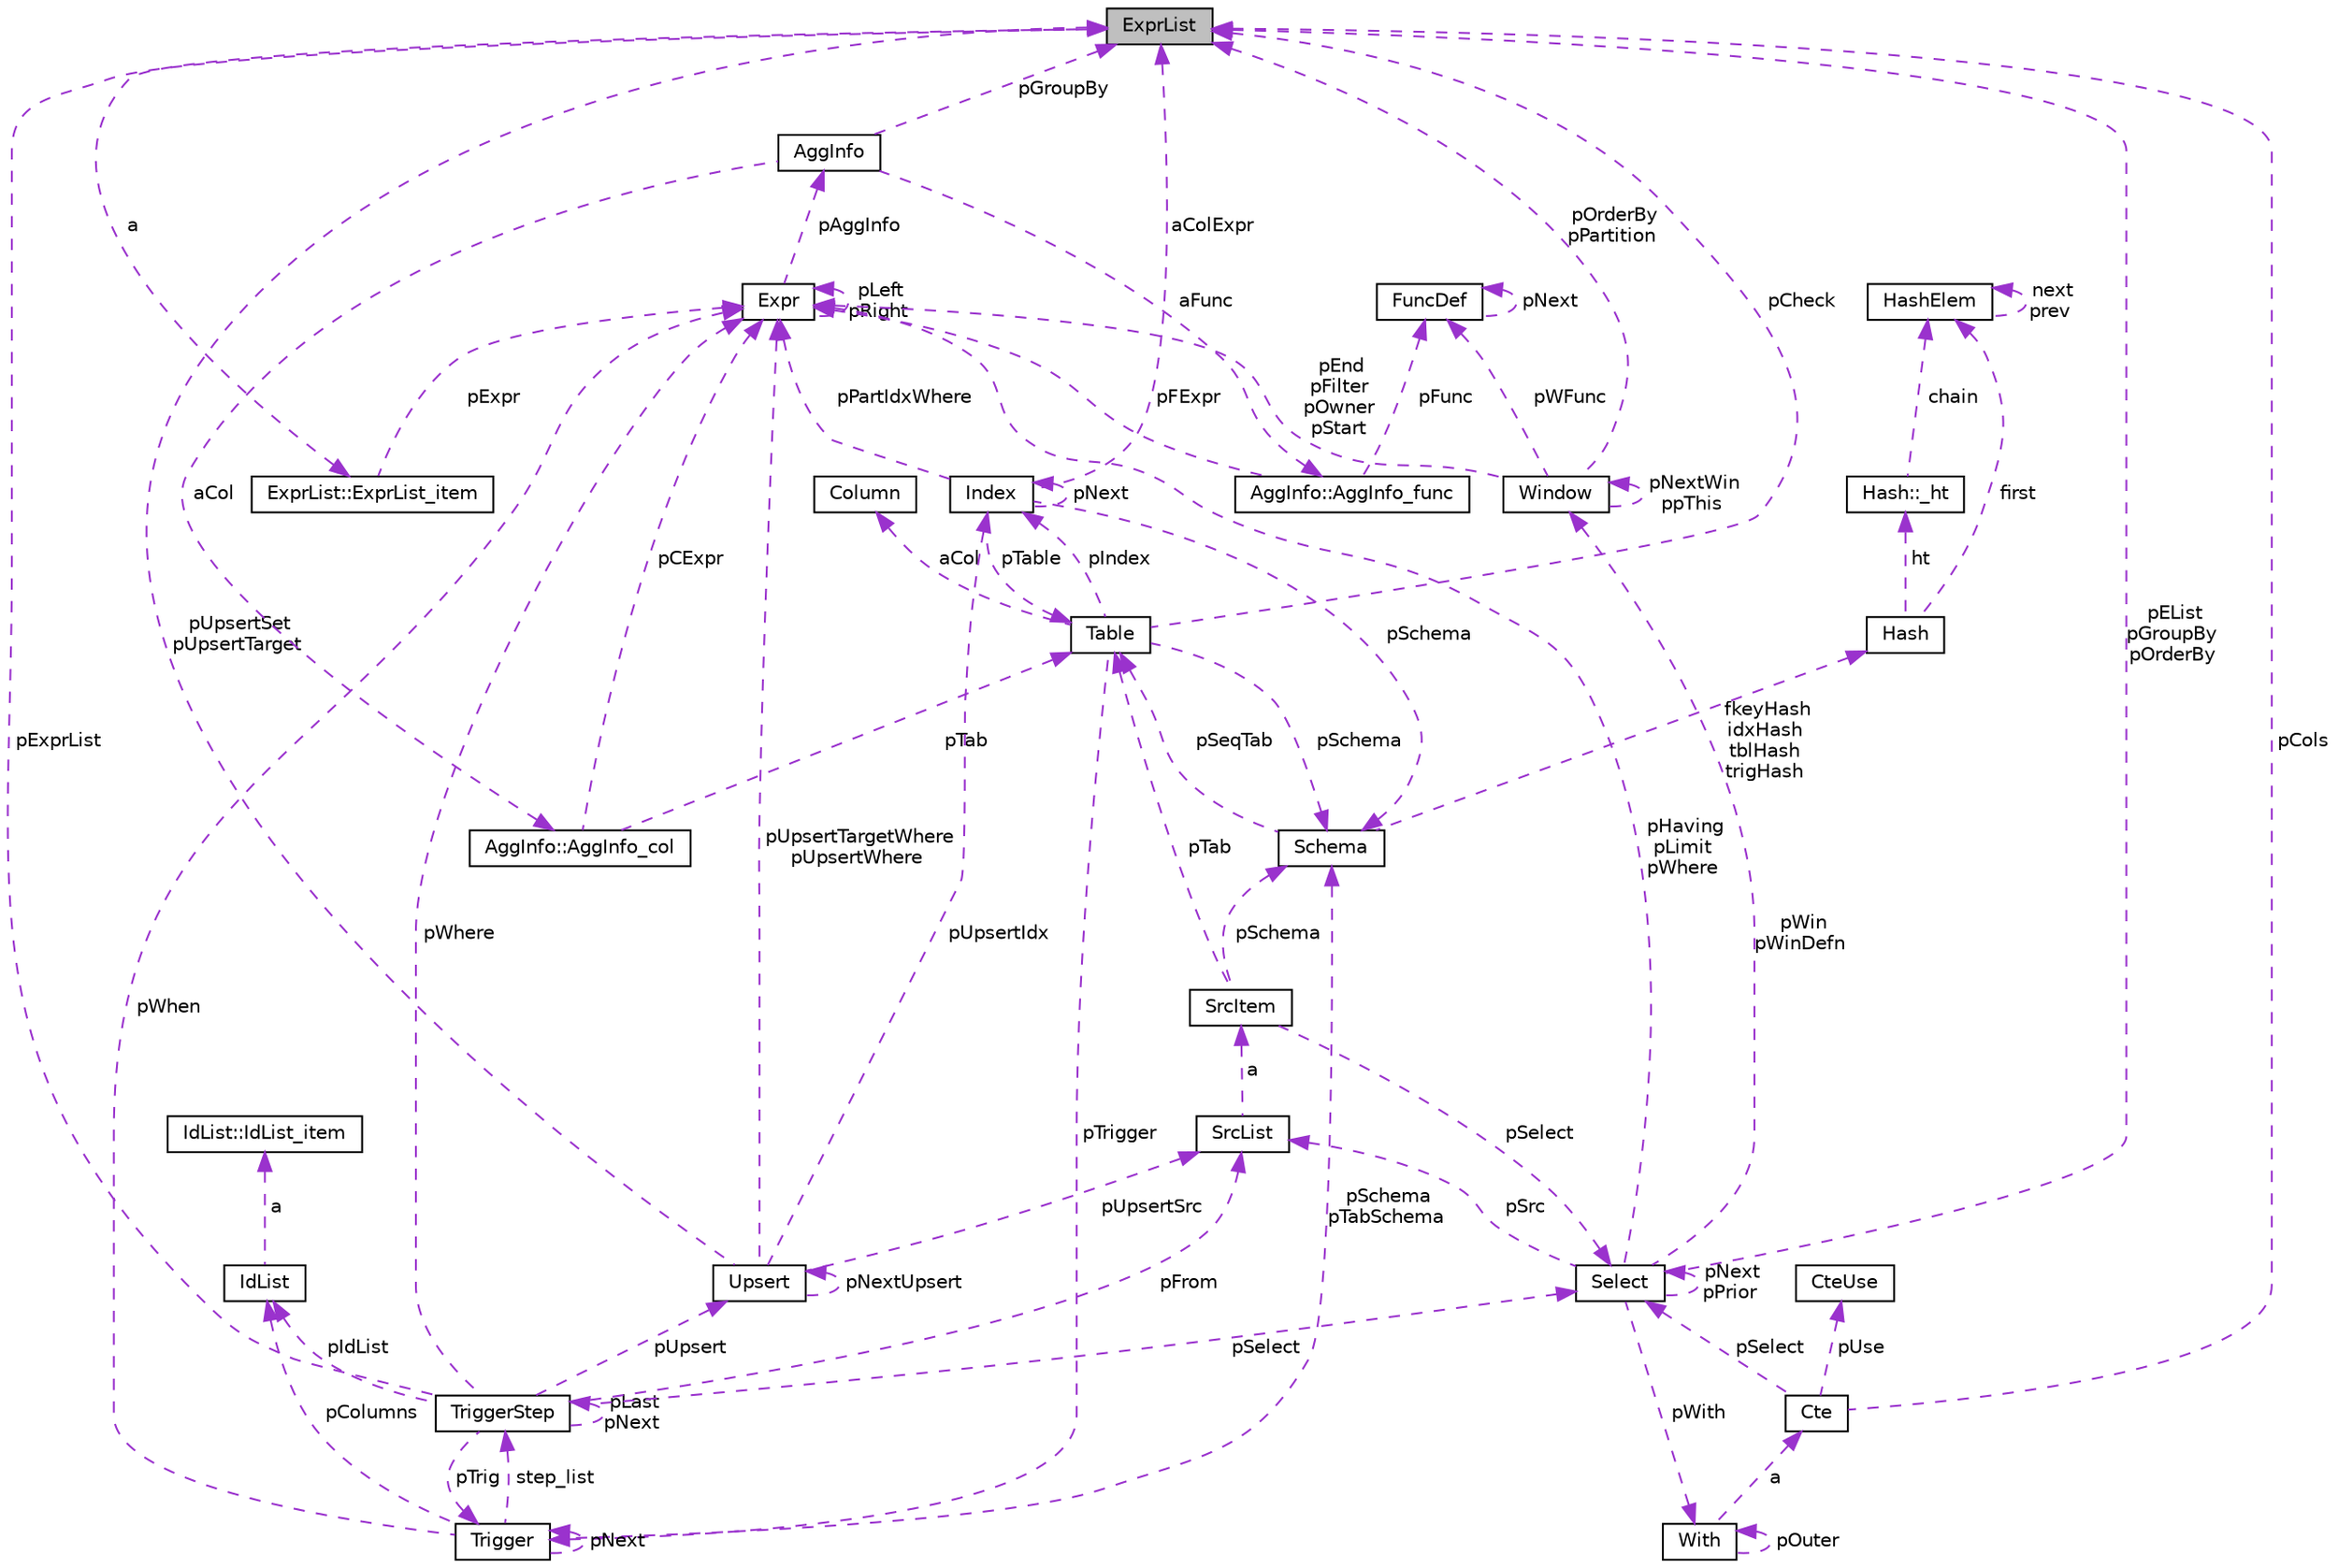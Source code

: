 digraph "ExprList"
{
 // LATEX_PDF_SIZE
  edge [fontname="Helvetica",fontsize="10",labelfontname="Helvetica",labelfontsize="10"];
  node [fontname="Helvetica",fontsize="10",shape=record];
  Node1 [label="ExprList",height=0.2,width=0.4,color="black", fillcolor="grey75", style="filled", fontcolor="black",tooltip=" "];
  Node2 -> Node1 [dir="back",color="darkorchid3",fontsize="10",style="dashed",label=" a" ,fontname="Helvetica"];
  Node2 [label="ExprList::ExprList_item",height=0.2,width=0.4,color="black", fillcolor="white", style="filled",URL="$db/d1b/sqlite3_8c.html#d8/dae/structExprList_1_1ExprList__item",tooltip=" "];
  Node3 -> Node2 [dir="back",color="darkorchid3",fontsize="10",style="dashed",label=" pExpr" ,fontname="Helvetica"];
  Node3 [label="Expr",height=0.2,width=0.4,color="black", fillcolor="white", style="filled",URL="$db/d1b/sqlite3_8c.html#d4/dfb/structExpr",tooltip=" "];
  Node3 -> Node3 [dir="back",color="darkorchid3",fontsize="10",style="dashed",label=" pLeft\npRight" ,fontname="Helvetica"];
  Node4 -> Node3 [dir="back",color="darkorchid3",fontsize="10",style="dashed",label=" pAggInfo" ,fontname="Helvetica"];
  Node4 [label="AggInfo",height=0.2,width=0.4,color="black", fillcolor="white", style="filled",URL="$db/d1b/sqlite3_8c.html#d2/dc8/structAggInfo",tooltip=" "];
  Node1 -> Node4 [dir="back",color="darkorchid3",fontsize="10",style="dashed",label=" pGroupBy" ,fontname="Helvetica"];
  Node5 -> Node4 [dir="back",color="darkorchid3",fontsize="10",style="dashed",label=" aCol" ,fontname="Helvetica"];
  Node5 [label="AggInfo::AggInfo_col",height=0.2,width=0.4,color="black", fillcolor="white", style="filled",URL="$db/d1b/sqlite3_8c.html#d6/d3a/structAggInfo_1_1AggInfo__col",tooltip=" "];
  Node6 -> Node5 [dir="back",color="darkorchid3",fontsize="10",style="dashed",label=" pTab" ,fontname="Helvetica"];
  Node6 [label="Table",height=0.2,width=0.4,color="black", fillcolor="white", style="filled",URL="$db/d1b/sqlite3_8c.html#dc/dcb/structTable",tooltip=" "];
  Node7 -> Node6 [dir="back",color="darkorchid3",fontsize="10",style="dashed",label=" aCol" ,fontname="Helvetica"];
  Node7 [label="Column",height=0.2,width=0.4,color="black", fillcolor="white", style="filled",URL="$db/d1b/sqlite3_8c.html#dc/dc1/structColumn",tooltip=" "];
  Node8 -> Node6 [dir="back",color="darkorchid3",fontsize="10",style="dashed",label=" pIndex" ,fontname="Helvetica"];
  Node8 [label="Index",height=0.2,width=0.4,color="black", fillcolor="white", style="filled",URL="$db/d1b/sqlite3_8c.html#df/d86/structIndex",tooltip=" "];
  Node6 -> Node8 [dir="back",color="darkorchid3",fontsize="10",style="dashed",label=" pTable" ,fontname="Helvetica"];
  Node8 -> Node8 [dir="back",color="darkorchid3",fontsize="10",style="dashed",label=" pNext" ,fontname="Helvetica"];
  Node9 -> Node8 [dir="back",color="darkorchid3",fontsize="10",style="dashed",label=" pSchema" ,fontname="Helvetica"];
  Node9 [label="Schema",height=0.2,width=0.4,color="black", fillcolor="white", style="filled",URL="$db/d1b/sqlite3_8c.html#d8/db0/structSchema",tooltip=" "];
  Node10 -> Node9 [dir="back",color="darkorchid3",fontsize="10",style="dashed",label=" fkeyHash\nidxHash\ntblHash\ntrigHash" ,fontname="Helvetica"];
  Node10 [label="Hash",height=0.2,width=0.4,color="black", fillcolor="white", style="filled",URL="$db/d1b/sqlite3_8c.html#d1/dbe/structHash",tooltip=" "];
  Node11 -> Node10 [dir="back",color="darkorchid3",fontsize="10",style="dashed",label=" first" ,fontname="Helvetica"];
  Node11 [label="HashElem",height=0.2,width=0.4,color="black", fillcolor="white", style="filled",URL="$db/d1b/sqlite3_8c.html#da/d21/structHashElem",tooltip=" "];
  Node11 -> Node11 [dir="back",color="darkorchid3",fontsize="10",style="dashed",label=" next\nprev" ,fontname="Helvetica"];
  Node12 -> Node10 [dir="back",color="darkorchid3",fontsize="10",style="dashed",label=" ht" ,fontname="Helvetica"];
  Node12 [label="Hash::_ht",height=0.2,width=0.4,color="black", fillcolor="white", style="filled",URL="$db/d1b/sqlite3_8c.html#d7/d1f/structHash_1_1__ht",tooltip=" "];
  Node11 -> Node12 [dir="back",color="darkorchid3",fontsize="10",style="dashed",label=" chain" ,fontname="Helvetica"];
  Node6 -> Node9 [dir="back",color="darkorchid3",fontsize="10",style="dashed",label=" pSeqTab" ,fontname="Helvetica"];
  Node3 -> Node8 [dir="back",color="darkorchid3",fontsize="10",style="dashed",label=" pPartIdxWhere" ,fontname="Helvetica"];
  Node1 -> Node8 [dir="back",color="darkorchid3",fontsize="10",style="dashed",label=" aColExpr" ,fontname="Helvetica"];
  Node1 -> Node6 [dir="back",color="darkorchid3",fontsize="10",style="dashed",label=" pCheck" ,fontname="Helvetica"];
  Node13 -> Node6 [dir="back",color="darkorchid3",fontsize="10",style="dashed",label=" pTrigger" ,fontname="Helvetica"];
  Node13 [label="Trigger",height=0.2,width=0.4,color="black", fillcolor="white", style="filled",URL="$db/d1b/sqlite3_8c.html#dc/d15/structTrigger",tooltip=" "];
  Node3 -> Node13 [dir="back",color="darkorchid3",fontsize="10",style="dashed",label=" pWhen" ,fontname="Helvetica"];
  Node14 -> Node13 [dir="back",color="darkorchid3",fontsize="10",style="dashed",label=" pColumns" ,fontname="Helvetica"];
  Node14 [label="IdList",height=0.2,width=0.4,color="black", fillcolor="white", style="filled",URL="$db/d1b/sqlite3_8c.html#da/d69/structIdList",tooltip=" "];
  Node15 -> Node14 [dir="back",color="darkorchid3",fontsize="10",style="dashed",label=" a" ,fontname="Helvetica"];
  Node15 [label="IdList::IdList_item",height=0.2,width=0.4,color="black", fillcolor="white", style="filled",URL="$db/d1b/sqlite3_8c.html#d4/dc3/structIdList_1_1IdList__item",tooltip=" "];
  Node9 -> Node13 [dir="back",color="darkorchid3",fontsize="10",style="dashed",label=" pSchema\npTabSchema" ,fontname="Helvetica"];
  Node16 -> Node13 [dir="back",color="darkorchid3",fontsize="10",style="dashed",label=" step_list" ,fontname="Helvetica"];
  Node16 [label="TriggerStep",height=0.2,width=0.4,color="black", fillcolor="white", style="filled",URL="$db/d1b/sqlite3_8c.html#d5/da5/structTriggerStep",tooltip=" "];
  Node13 -> Node16 [dir="back",color="darkorchid3",fontsize="10",style="dashed",label=" pTrig" ,fontname="Helvetica"];
  Node17 -> Node16 [dir="back",color="darkorchid3",fontsize="10",style="dashed",label=" pSelect" ,fontname="Helvetica"];
  Node17 [label="Select",height=0.2,width=0.4,color="black", fillcolor="white", style="filled",URL="$db/d1b/sqlite3_8c.html#dd/d39/structSelect",tooltip=" "];
  Node1 -> Node17 [dir="back",color="darkorchid3",fontsize="10",style="dashed",label=" pEList\npGroupBy\npOrderBy" ,fontname="Helvetica"];
  Node18 -> Node17 [dir="back",color="darkorchid3",fontsize="10",style="dashed",label=" pSrc" ,fontname="Helvetica"];
  Node18 [label="SrcList",height=0.2,width=0.4,color="black", fillcolor="white", style="filled",URL="$db/d1b/sqlite3_8c.html#de/deb/structSrcList",tooltip=" "];
  Node19 -> Node18 [dir="back",color="darkorchid3",fontsize="10",style="dashed",label=" a" ,fontname="Helvetica"];
  Node19 [label="SrcItem",height=0.2,width=0.4,color="black", fillcolor="white", style="filled",URL="$db/d1b/sqlite3_8c.html#d0/d26/structSrcItem",tooltip=" "];
  Node9 -> Node19 [dir="back",color="darkorchid3",fontsize="10",style="dashed",label=" pSchema" ,fontname="Helvetica"];
  Node6 -> Node19 [dir="back",color="darkorchid3",fontsize="10",style="dashed",label=" pTab" ,fontname="Helvetica"];
  Node17 -> Node19 [dir="back",color="darkorchid3",fontsize="10",style="dashed",label=" pSelect" ,fontname="Helvetica"];
  Node3 -> Node17 [dir="back",color="darkorchid3",fontsize="10",style="dashed",label=" pHaving\npLimit\npWhere" ,fontname="Helvetica"];
  Node17 -> Node17 [dir="back",color="darkorchid3",fontsize="10",style="dashed",label=" pNext\npPrior" ,fontname="Helvetica"];
  Node20 -> Node17 [dir="back",color="darkorchid3",fontsize="10",style="dashed",label=" pWith" ,fontname="Helvetica"];
  Node20 [label="With",height=0.2,width=0.4,color="black", fillcolor="white", style="filled",URL="$db/d1b/sqlite3_8c.html#df/d70/structWith",tooltip=" "];
  Node20 -> Node20 [dir="back",color="darkorchid3",fontsize="10",style="dashed",label=" pOuter" ,fontname="Helvetica"];
  Node21 -> Node20 [dir="back",color="darkorchid3",fontsize="10",style="dashed",label=" a" ,fontname="Helvetica"];
  Node21 [label="Cte",height=0.2,width=0.4,color="black", fillcolor="white", style="filled",URL="$db/d1b/sqlite3_8c.html#da/dbd/structCte",tooltip=" "];
  Node1 -> Node21 [dir="back",color="darkorchid3",fontsize="10",style="dashed",label=" pCols" ,fontname="Helvetica"];
  Node17 -> Node21 [dir="back",color="darkorchid3",fontsize="10",style="dashed",label=" pSelect" ,fontname="Helvetica"];
  Node22 -> Node21 [dir="back",color="darkorchid3",fontsize="10",style="dashed",label=" pUse" ,fontname="Helvetica"];
  Node22 [label="CteUse",height=0.2,width=0.4,color="black", fillcolor="white", style="filled",URL="$db/d1b/sqlite3_8c.html#d1/d27/structCteUse",tooltip=" "];
  Node23 -> Node17 [dir="back",color="darkorchid3",fontsize="10",style="dashed",label=" pWin\npWinDefn" ,fontname="Helvetica"];
  Node23 [label="Window",height=0.2,width=0.4,color="black", fillcolor="white", style="filled",URL="$db/d1b/sqlite3_8c.html#d6/d08/structWindow",tooltip=" "];
  Node1 -> Node23 [dir="back",color="darkorchid3",fontsize="10",style="dashed",label=" pOrderBy\npPartition" ,fontname="Helvetica"];
  Node3 -> Node23 [dir="back",color="darkorchid3",fontsize="10",style="dashed",label=" pEnd\npFilter\npOwner\npStart" ,fontname="Helvetica"];
  Node23 -> Node23 [dir="back",color="darkorchid3",fontsize="10",style="dashed",label=" pNextWin\nppThis" ,fontname="Helvetica"];
  Node24 -> Node23 [dir="back",color="darkorchid3",fontsize="10",style="dashed",label=" pWFunc" ,fontname="Helvetica"];
  Node24 [label="FuncDef",height=0.2,width=0.4,color="black", fillcolor="white", style="filled",URL="$d1/d3a/structFuncDef.html",tooltip=" "];
  Node24 -> Node24 [dir="back",color="darkorchid3",fontsize="10",style="dashed",label=" pNext" ,fontname="Helvetica"];
  Node18 -> Node16 [dir="back",color="darkorchid3",fontsize="10",style="dashed",label=" pFrom" ,fontname="Helvetica"];
  Node3 -> Node16 [dir="back",color="darkorchid3",fontsize="10",style="dashed",label=" pWhere" ,fontname="Helvetica"];
  Node1 -> Node16 [dir="back",color="darkorchid3",fontsize="10",style="dashed",label=" pExprList" ,fontname="Helvetica"];
  Node14 -> Node16 [dir="back",color="darkorchid3",fontsize="10",style="dashed",label=" pIdList" ,fontname="Helvetica"];
  Node25 -> Node16 [dir="back",color="darkorchid3",fontsize="10",style="dashed",label=" pUpsert" ,fontname="Helvetica"];
  Node25 [label="Upsert",height=0.2,width=0.4,color="black", fillcolor="white", style="filled",URL="$db/d1b/sqlite3_8c.html#da/d8e/structUpsert",tooltip=" "];
  Node1 -> Node25 [dir="back",color="darkorchid3",fontsize="10",style="dashed",label=" pUpsertSet\npUpsertTarget" ,fontname="Helvetica"];
  Node3 -> Node25 [dir="back",color="darkorchid3",fontsize="10",style="dashed",label=" pUpsertTargetWhere\npUpsertWhere" ,fontname="Helvetica"];
  Node25 -> Node25 [dir="back",color="darkorchid3",fontsize="10",style="dashed",label=" pNextUpsert" ,fontname="Helvetica"];
  Node8 -> Node25 [dir="back",color="darkorchid3",fontsize="10",style="dashed",label=" pUpsertIdx" ,fontname="Helvetica"];
  Node18 -> Node25 [dir="back",color="darkorchid3",fontsize="10",style="dashed",label=" pUpsertSrc" ,fontname="Helvetica"];
  Node16 -> Node16 [dir="back",color="darkorchid3",fontsize="10",style="dashed",label=" pLast\npNext" ,fontname="Helvetica"];
  Node13 -> Node13 [dir="back",color="darkorchid3",fontsize="10",style="dashed",label=" pNext" ,fontname="Helvetica"];
  Node9 -> Node6 [dir="back",color="darkorchid3",fontsize="10",style="dashed",label=" pSchema" ,fontname="Helvetica"];
  Node3 -> Node5 [dir="back",color="darkorchid3",fontsize="10",style="dashed",label=" pCExpr" ,fontname="Helvetica"];
  Node26 -> Node4 [dir="back",color="darkorchid3",fontsize="10",style="dashed",label=" aFunc" ,fontname="Helvetica"];
  Node26 [label="AggInfo::AggInfo_func",height=0.2,width=0.4,color="black", fillcolor="white", style="filled",URL="$db/d1b/sqlite3_8c.html#d3/d2e/structAggInfo_1_1AggInfo__func",tooltip=" "];
  Node3 -> Node26 [dir="back",color="darkorchid3",fontsize="10",style="dashed",label=" pFExpr" ,fontname="Helvetica"];
  Node24 -> Node26 [dir="back",color="darkorchid3",fontsize="10",style="dashed",label=" pFunc" ,fontname="Helvetica"];
}
